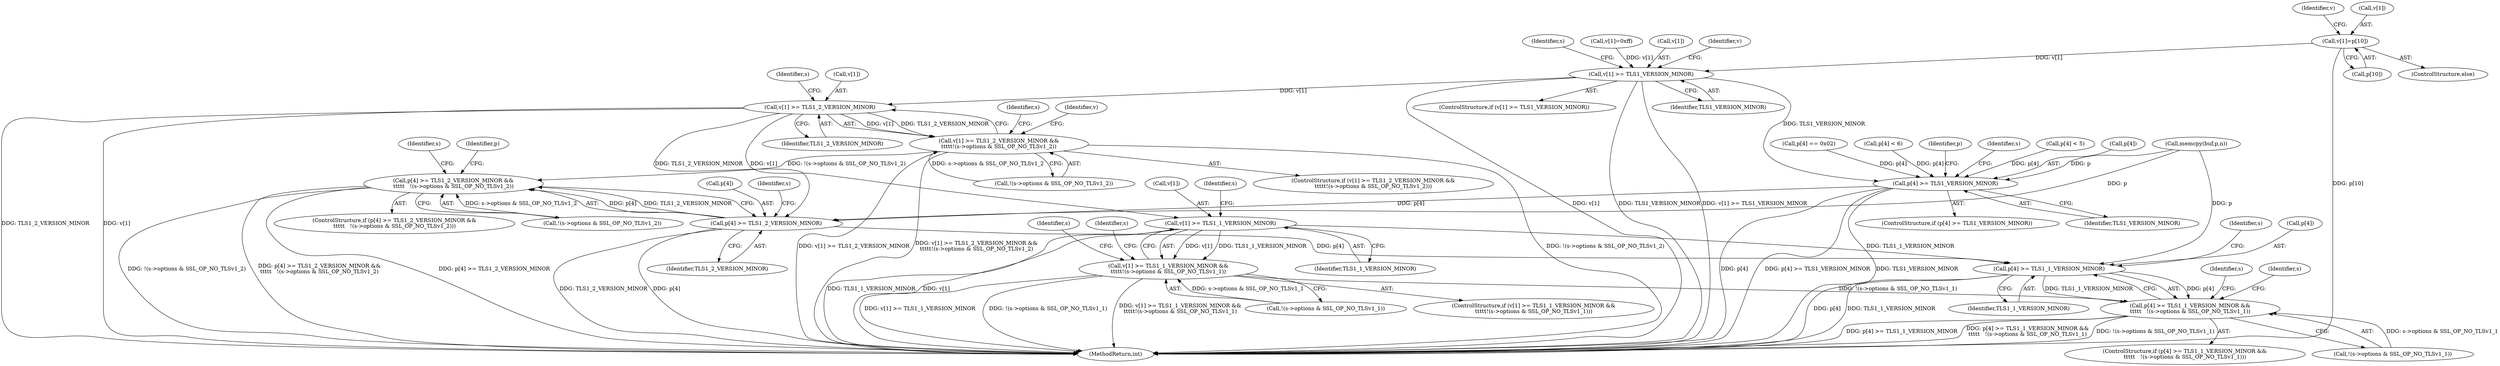 digraph "0_openssl_280b1f1ad12131defcd986676a8fc9717aaa601b@pointer" {
"1000262" [label="(Call,v[1]=p[10])"];
"1000270" [label="(Call,v[1] >= TLS1_VERSION_MINOR)"];
"1000278" [label="(Call,v[1] >= TLS1_2_VERSION_MINOR)"];
"1000277" [label="(Call,v[1] >= TLS1_2_VERSION_MINOR &&\n\t\t\t\t\t!(s->options & SSL_OP_NO_TLSv1_2))"];
"1000499" [label="(Call,p[4] >= TLS1_2_VERSION_MINOR &&\n\t\t\t\t\t   !(s->options & SSL_OP_NO_TLSv1_2))"];
"1000301" [label="(Call,v[1] >= TLS1_1_VERSION_MINOR)"];
"1000300" [label="(Call,v[1] >= TLS1_1_VERSION_MINOR &&\n\t\t\t\t\t!(s->options & SSL_OP_NO_TLSv1_1))"];
"1000524" [label="(Call,p[4] >= TLS1_1_VERSION_MINOR &&\n\t\t\t\t\t   !(s->options & SSL_OP_NO_TLSv1_1))"];
"1000525" [label="(Call,p[4] >= TLS1_1_VERSION_MINOR)"];
"1000500" [label="(Call,p[4] >= TLS1_2_VERSION_MINOR)"];
"1000492" [label="(Call,p[4] >= TLS1_VERSION_MINOR)"];
"1000539" [label="(Identifier,s)"];
"1000361" [label="(Identifier,s)"];
"1000261" [label="(ControlStructure,else)"];
"1000283" [label="(Call,!(s->options & SSL_OP_NO_TLSv1_2))"];
"1000305" [label="(Identifier,TLS1_1_VERSION_MINOR)"];
"1000504" [label="(Identifier,TLS1_2_VERSION_MINOR)"];
"1000303" [label="(Identifier,v)"];
"1000491" [label="(ControlStructure,if (p[4] >= TLS1_VERSION_MINOR))"];
"1000500" [label="(Call,p[4] >= TLS1_2_VERSION_MINOR)"];
"1000602" [label="(Identifier,s)"];
"1000277" [label="(Call,v[1] >= TLS1_2_VERSION_MINOR &&\n\t\t\t\t\t!(s->options & SSL_OP_NO_TLSv1_2))"];
"1000306" [label="(Call,!(s->options & SSL_OP_NO_TLSv1_1))"];
"1000525" [label="(Call,p[4] >= TLS1_1_VERSION_MINOR)"];
"1000302" [label="(Call,v[1])"];
"1000276" [label="(ControlStructure,if (v[1] >= TLS1_2_VERSION_MINOR &&\n\t\t\t\t\t!(s->options & SSL_OP_NO_TLSv1_2)))"];
"1000552" [label="(Identifier,s)"];
"1000492" [label="(Call,p[4] >= TLS1_VERSION_MINOR)"];
"1000269" [label="(ControlStructure,if (v[1] >= TLS1_VERSION_MINOR))"];
"1000300" [label="(Call,v[1] >= TLS1_1_VERSION_MINOR &&\n\t\t\t\t\t!(s->options & SSL_OP_NO_TLSv1_1))"];
"1000415" [label="(Call,memcpy(buf,p,n))"];
"1000212" [label="(Call,p[4] < 5)"];
"1000282" [label="(Identifier,TLS1_2_VERSION_MINOR)"];
"1000292" [label="(Identifier,s)"];
"1000266" [label="(Call,p[10])"];
"1000529" [label="(Identifier,TLS1_1_VERSION_MINOR)"];
"1000270" [label="(Call,v[1] >= TLS1_VERSION_MINOR)"];
"1000272" [label="(Identifier,v)"];
"1000262" [label="(Call,v[1]=p[10])"];
"1000761" [label="(MethodReturn,int)"];
"1000533" [label="(Identifier,s)"];
"1000499" [label="(Call,p[4] >= TLS1_2_VERSION_MINOR &&\n\t\t\t\t\t   !(s->options & SSL_OP_NO_TLSv1_2))"];
"1000286" [label="(Identifier,s)"];
"1000523" [label="(ControlStructure,if (p[4] >= TLS1_1_VERSION_MINOR &&\n\t\t\t\t\t   !(s->options & SSL_OP_NO_TLSv1_1)))"];
"1000526" [label="(Call,p[4])"];
"1000496" [label="(Identifier,TLS1_VERSION_MINOR)"];
"1000493" [label="(Call,p[4])"];
"1000498" [label="(ControlStructure,if (p[4] >= TLS1_2_VERSION_MINOR &&\n\t\t\t\t\t   !(s->options & SSL_OP_NO_TLSv1_2)))"];
"1000278" [label="(Call,v[1] >= TLS1_2_VERSION_MINOR)"];
"1000301" [label="(Call,v[1] >= TLS1_1_VERSION_MINOR)"];
"1000263" [label="(Call,v[1])"];
"1000524" [label="(Call,p[4] >= TLS1_1_VERSION_MINOR &&\n\t\t\t\t\t   !(s->options & SSL_OP_NO_TLSv1_1))"];
"1000279" [label="(Call,v[1])"];
"1000299" [label="(ControlStructure,if (v[1] >= TLS1_1_VERSION_MINOR &&\n\t\t\t\t\t!(s->options & SSL_OP_NO_TLSv1_1)))"];
"1000256" [label="(Call,v[1]=0xff)"];
"1000271" [label="(Call,v[1])"];
"1000501" [label="(Call,p[4])"];
"1000326" [label="(Identifier,s)"];
"1000439" [label="(Call,p[4] == 0x02)"];
"1000315" [label="(Identifier,s)"];
"1000527" [label="(Identifier,p)"];
"1000505" [label="(Call,!(s->options & SSL_OP_NO_TLSv1_2))"];
"1000530" [label="(Call,!(s->options & SSL_OP_NO_TLSv1_1))"];
"1000280" [label="(Identifier,v)"];
"1000239" [label="(Call,p[4] < 6)"];
"1000502" [label="(Identifier,p)"];
"1000514" [label="(Identifier,s)"];
"1000274" [label="(Identifier,TLS1_VERSION_MINOR)"];
"1000309" [label="(Identifier,s)"];
"1000508" [label="(Identifier,s)"];
"1000262" -> "1000261"  [label="AST: "];
"1000262" -> "1000266"  [label="CFG: "];
"1000263" -> "1000262"  [label="AST: "];
"1000266" -> "1000262"  [label="AST: "];
"1000272" -> "1000262"  [label="CFG: "];
"1000262" -> "1000761"  [label="DDG: p[10]"];
"1000262" -> "1000270"  [label="DDG: v[1]"];
"1000270" -> "1000269"  [label="AST: "];
"1000270" -> "1000274"  [label="CFG: "];
"1000271" -> "1000270"  [label="AST: "];
"1000274" -> "1000270"  [label="AST: "];
"1000280" -> "1000270"  [label="CFG: "];
"1000361" -> "1000270"  [label="CFG: "];
"1000270" -> "1000761"  [label="DDG: TLS1_VERSION_MINOR"];
"1000270" -> "1000761"  [label="DDG: v[1] >= TLS1_VERSION_MINOR"];
"1000270" -> "1000761"  [label="DDG: v[1]"];
"1000256" -> "1000270"  [label="DDG: v[1]"];
"1000270" -> "1000278"  [label="DDG: v[1]"];
"1000270" -> "1000492"  [label="DDG: TLS1_VERSION_MINOR"];
"1000278" -> "1000277"  [label="AST: "];
"1000278" -> "1000282"  [label="CFG: "];
"1000279" -> "1000278"  [label="AST: "];
"1000282" -> "1000278"  [label="AST: "];
"1000286" -> "1000278"  [label="CFG: "];
"1000277" -> "1000278"  [label="CFG: "];
"1000278" -> "1000761"  [label="DDG: TLS1_2_VERSION_MINOR"];
"1000278" -> "1000761"  [label="DDG: v[1]"];
"1000278" -> "1000277"  [label="DDG: v[1]"];
"1000278" -> "1000277"  [label="DDG: TLS1_2_VERSION_MINOR"];
"1000278" -> "1000301"  [label="DDG: v[1]"];
"1000278" -> "1000500"  [label="DDG: TLS1_2_VERSION_MINOR"];
"1000277" -> "1000276"  [label="AST: "];
"1000277" -> "1000283"  [label="CFG: "];
"1000283" -> "1000277"  [label="AST: "];
"1000292" -> "1000277"  [label="CFG: "];
"1000303" -> "1000277"  [label="CFG: "];
"1000277" -> "1000761"  [label="DDG: v[1] >= TLS1_2_VERSION_MINOR"];
"1000277" -> "1000761"  [label="DDG: v[1] >= TLS1_2_VERSION_MINOR &&\n\t\t\t\t\t!(s->options & SSL_OP_NO_TLSv1_2)"];
"1000277" -> "1000761"  [label="DDG: !(s->options & SSL_OP_NO_TLSv1_2)"];
"1000283" -> "1000277"  [label="DDG: s->options & SSL_OP_NO_TLSv1_2"];
"1000277" -> "1000499"  [label="DDG: !(s->options & SSL_OP_NO_TLSv1_2)"];
"1000499" -> "1000498"  [label="AST: "];
"1000499" -> "1000500"  [label="CFG: "];
"1000499" -> "1000505"  [label="CFG: "];
"1000500" -> "1000499"  [label="AST: "];
"1000505" -> "1000499"  [label="AST: "];
"1000514" -> "1000499"  [label="CFG: "];
"1000527" -> "1000499"  [label="CFG: "];
"1000499" -> "1000761"  [label="DDG: p[4] >= TLS1_2_VERSION_MINOR &&\n\t\t\t\t\t   !(s->options & SSL_OP_NO_TLSv1_2)"];
"1000499" -> "1000761"  [label="DDG: p[4] >= TLS1_2_VERSION_MINOR"];
"1000499" -> "1000761"  [label="DDG: !(s->options & SSL_OP_NO_TLSv1_2)"];
"1000500" -> "1000499"  [label="DDG: p[4]"];
"1000500" -> "1000499"  [label="DDG: TLS1_2_VERSION_MINOR"];
"1000505" -> "1000499"  [label="DDG: s->options & SSL_OP_NO_TLSv1_2"];
"1000301" -> "1000300"  [label="AST: "];
"1000301" -> "1000305"  [label="CFG: "];
"1000302" -> "1000301"  [label="AST: "];
"1000305" -> "1000301"  [label="AST: "];
"1000309" -> "1000301"  [label="CFG: "];
"1000300" -> "1000301"  [label="CFG: "];
"1000301" -> "1000761"  [label="DDG: TLS1_1_VERSION_MINOR"];
"1000301" -> "1000761"  [label="DDG: v[1]"];
"1000301" -> "1000300"  [label="DDG: v[1]"];
"1000301" -> "1000300"  [label="DDG: TLS1_1_VERSION_MINOR"];
"1000301" -> "1000525"  [label="DDG: TLS1_1_VERSION_MINOR"];
"1000300" -> "1000299"  [label="AST: "];
"1000300" -> "1000306"  [label="CFG: "];
"1000306" -> "1000300"  [label="AST: "];
"1000315" -> "1000300"  [label="CFG: "];
"1000326" -> "1000300"  [label="CFG: "];
"1000300" -> "1000761"  [label="DDG: v[1] >= TLS1_1_VERSION_MINOR"];
"1000300" -> "1000761"  [label="DDG: !(s->options & SSL_OP_NO_TLSv1_1)"];
"1000300" -> "1000761"  [label="DDG: v[1] >= TLS1_1_VERSION_MINOR &&\n\t\t\t\t\t!(s->options & SSL_OP_NO_TLSv1_1)"];
"1000306" -> "1000300"  [label="DDG: s->options & SSL_OP_NO_TLSv1_1"];
"1000300" -> "1000524"  [label="DDG: !(s->options & SSL_OP_NO_TLSv1_1)"];
"1000524" -> "1000523"  [label="AST: "];
"1000524" -> "1000525"  [label="CFG: "];
"1000524" -> "1000530"  [label="CFG: "];
"1000525" -> "1000524"  [label="AST: "];
"1000530" -> "1000524"  [label="AST: "];
"1000539" -> "1000524"  [label="CFG: "];
"1000552" -> "1000524"  [label="CFG: "];
"1000524" -> "1000761"  [label="DDG: p[4] >= TLS1_1_VERSION_MINOR"];
"1000524" -> "1000761"  [label="DDG: p[4] >= TLS1_1_VERSION_MINOR &&\n\t\t\t\t\t   !(s->options & SSL_OP_NO_TLSv1_1)"];
"1000524" -> "1000761"  [label="DDG: !(s->options & SSL_OP_NO_TLSv1_1)"];
"1000525" -> "1000524"  [label="DDG: p[4]"];
"1000525" -> "1000524"  [label="DDG: TLS1_1_VERSION_MINOR"];
"1000530" -> "1000524"  [label="DDG: s->options & SSL_OP_NO_TLSv1_1"];
"1000525" -> "1000529"  [label="CFG: "];
"1000526" -> "1000525"  [label="AST: "];
"1000529" -> "1000525"  [label="AST: "];
"1000533" -> "1000525"  [label="CFG: "];
"1000525" -> "1000761"  [label="DDG: p[4]"];
"1000525" -> "1000761"  [label="DDG: TLS1_1_VERSION_MINOR"];
"1000500" -> "1000525"  [label="DDG: p[4]"];
"1000415" -> "1000525"  [label="DDG: p"];
"1000500" -> "1000504"  [label="CFG: "];
"1000501" -> "1000500"  [label="AST: "];
"1000504" -> "1000500"  [label="AST: "];
"1000508" -> "1000500"  [label="CFG: "];
"1000500" -> "1000761"  [label="DDG: p[4]"];
"1000500" -> "1000761"  [label="DDG: TLS1_2_VERSION_MINOR"];
"1000492" -> "1000500"  [label="DDG: p[4]"];
"1000415" -> "1000500"  [label="DDG: p"];
"1000492" -> "1000491"  [label="AST: "];
"1000492" -> "1000496"  [label="CFG: "];
"1000493" -> "1000492"  [label="AST: "];
"1000496" -> "1000492"  [label="AST: "];
"1000502" -> "1000492"  [label="CFG: "];
"1000602" -> "1000492"  [label="CFG: "];
"1000492" -> "1000761"  [label="DDG: TLS1_VERSION_MINOR"];
"1000492" -> "1000761"  [label="DDG: p[4]"];
"1000492" -> "1000761"  [label="DDG: p[4] >= TLS1_VERSION_MINOR"];
"1000415" -> "1000492"  [label="DDG: p"];
"1000439" -> "1000492"  [label="DDG: p[4]"];
"1000239" -> "1000492"  [label="DDG: p[4]"];
"1000212" -> "1000492"  [label="DDG: p[4]"];
}
